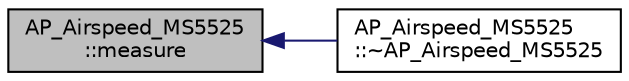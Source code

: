 digraph "AP_Airspeed_MS5525::measure"
{
 // INTERACTIVE_SVG=YES
  edge [fontname="Helvetica",fontsize="10",labelfontname="Helvetica",labelfontsize="10"];
  node [fontname="Helvetica",fontsize="10",shape=record];
  rankdir="LR";
  Node1 [label="AP_Airspeed_MS5525\l::measure",height=0.2,width=0.4,color="black", fillcolor="grey75", style="filled", fontcolor="black"];
  Node1 -> Node2 [dir="back",color="midnightblue",fontsize="10",style="solid",fontname="Helvetica"];
  Node2 [label="AP_Airspeed_MS5525\l::~AP_Airspeed_MS5525",height=0.2,width=0.4,color="black", fillcolor="white", style="filled",URL="$classAP__Airspeed__MS5525.html#a912d32f3429f683271ab10f3768122ab"];
}
